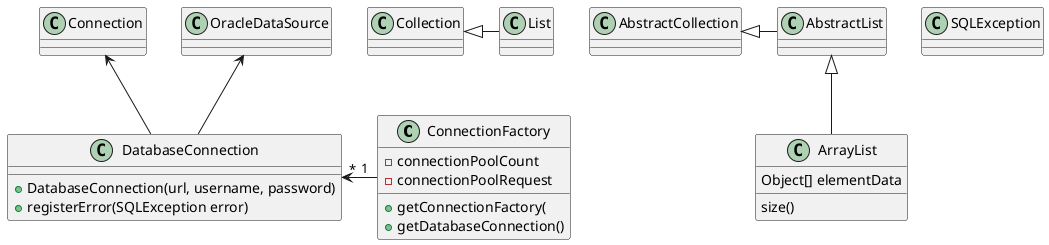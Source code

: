 @startuml
'https://plantuml.com/class-diagram

class ConnectionFactory {
-connectionPoolCount
-connectionPoolRequest
+getConnectionFactory(
+getDatabaseConnection()
}

class DatabaseConnection {
+DatabaseConnection(url, username, password)
+registerError(SQLException error)
}

DatabaseConnection "*" <- "1" ConnectionFactory

class OracleDataSource{
}
class Connection {
}
class SQLException {
}

DatabaseConnection -up-> OracleDataSource
DatabaseConnection -up-> Connection
Collection <|- List
AbstractCollection <|- AbstractList
AbstractList <|-- ArrayList

class ArrayList {
Object[] elementData
size()
}


@enduml